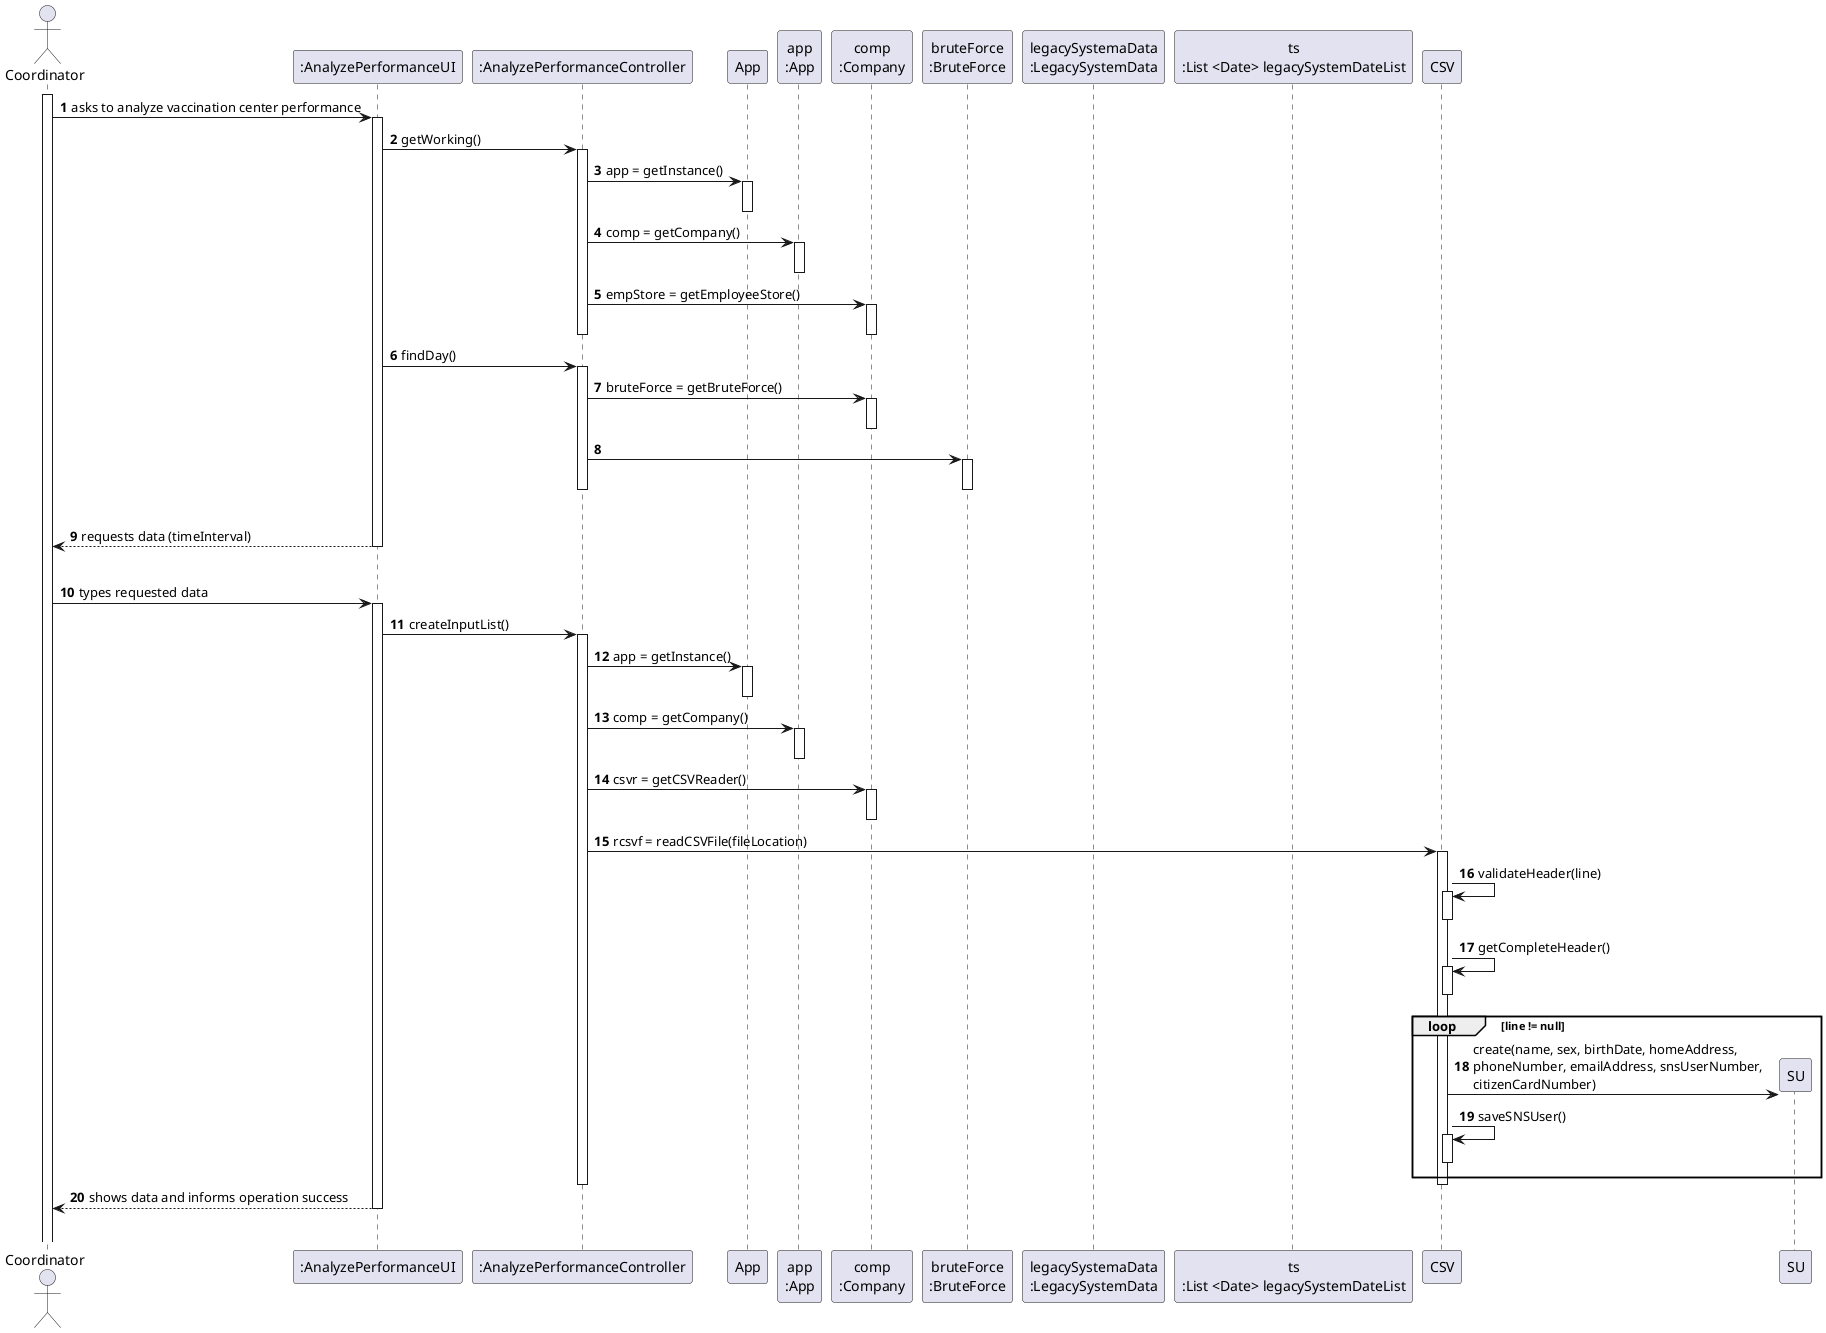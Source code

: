 @startuml
autonumber
'hide footbox
actor "Coordinator" as CDN

participant ":AnalyzePerformanceUI" as UI
participant ":AnalyzePerformanceController" as CTRL
participant "App" as _APP
participant "app\n:App" as APP
participant "comp\n:Company" as COMP
participant "bruteForce\n:BruteForce" as BF
participant "legacySystemaData\n:LegacySystemData" as STORE
participant "empStore\n:EmployeeStore" as STORE
participant "ts\n:List <Date> legacySystemDateList"

activate CDN
CDN -> UI : asks to analyze vaccination center performance
activate UI
UI -> CTRL : getWorking()
activate CTRL
CTRL -> _APP : app = getInstance()
activate _APP
deactivate _APP
CTRL -> APP : comp = getCompany()
activate APP
deactivate APP
CTRL -> COMP : empStore = getEmployeeStore()
activate COMP
deactivate COMP
deactivate CTRL
UI -> CTRL : findDay()
activate CTRL
CTRL -> COMP : bruteForce = getBruteForce()
activate COMP
deactivate COMP
CTRL -> BF :
activate BF
deactivate BF
deactivate CTRL
|||
UI --> CDN : requests data (timeInterval)
deactivate UI
|||

CDN -> UI : types requested data
activate UI
UI -> CTRL : createInputList()
activate CTRL
CTRL -> _APP : app = getInstance()
activate _APP
deactivate _APP
CTRL -> APP : comp = getCompany()
activate APP
deactivate APP
CTRL -> COMP : csvr = getCSVReader()
activate COMP
deactivate COMP
CTRL -> CSV : rcsvf = readCSVFile(fileLocation)
activate CSV
CSV -> CSV : validateHeader(line)
activate CSV
deactivate CSV
CSV -> CSV : getCompleteHeader()
activate CSV
deactivate CSV
loop line != null
    CSV -> SU **: create(name, sex, birthDate, homeAddress,\nphoneNumber, emailAddress, snsUserNumber,\ncitizenCardNumber)
    CSV -> CSV : saveSNSUser()
    activate CSV
    deactivate CSV

end

deactivate CSV
deactivate CTRL
UI --> CDN : shows data and informs operation success
deactivate UI
|||

@enduml